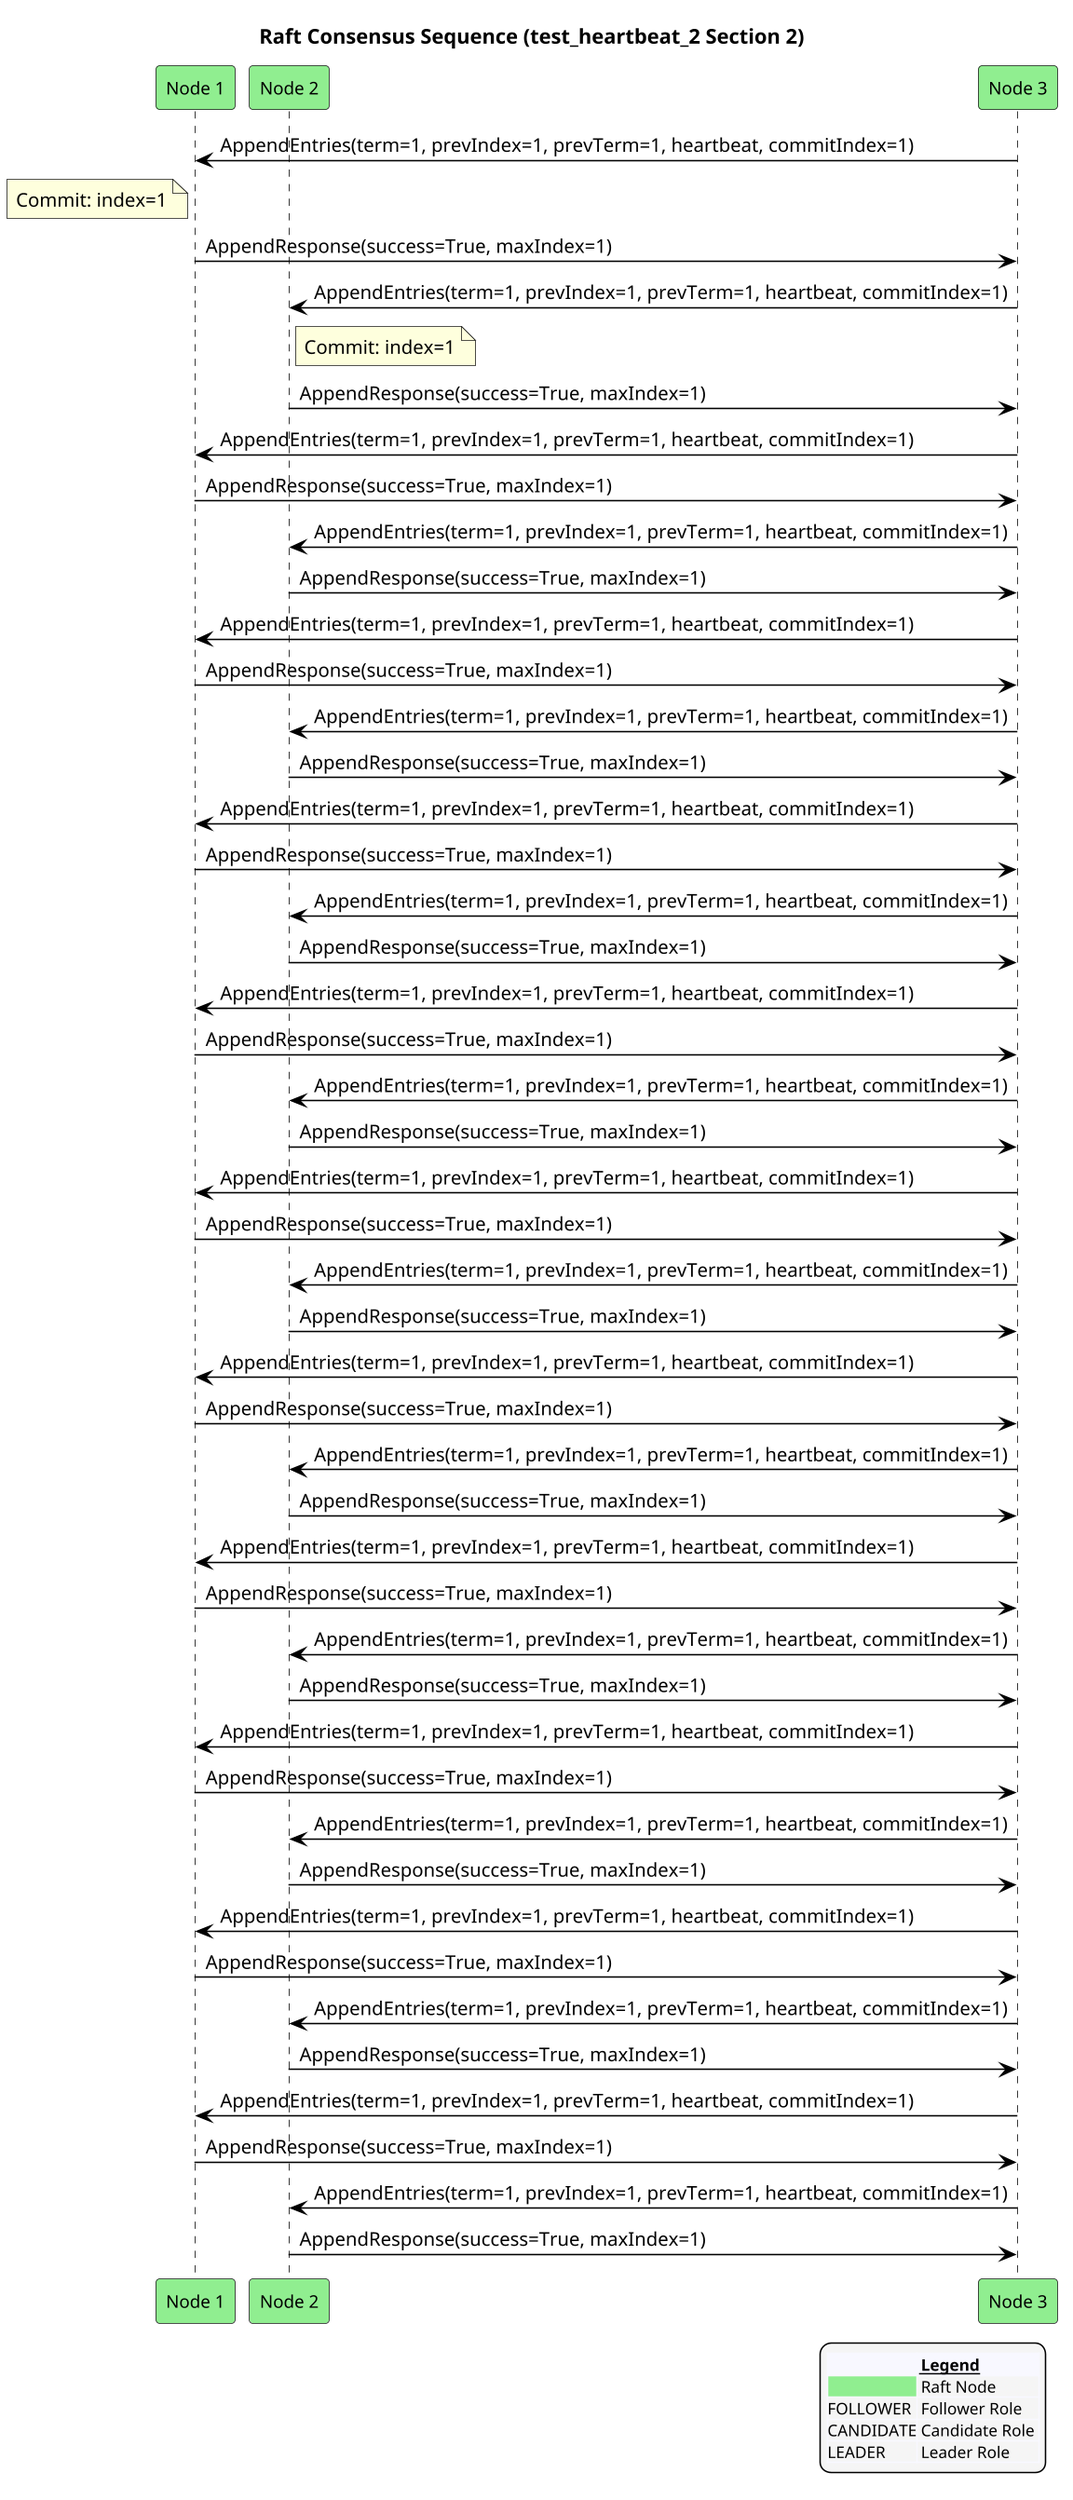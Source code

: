 @startuml
!pragma ratio 0.7
skinparam dpi 150
skinparam monochrome false
skinparam sequence {
  ArrowColor Black
  ActorBorderColor Black
  LifeLineBorderColor Black
  ParticipantFontSize 12
  Padding 10
}
skinparam legend {
  BackgroundColor #F5F5F5
  FontSize 11
}
title Raft Consensus Sequence (test_heartbeat_2 Section 2)

participant "Node 1" as n1 order 10 #Lightgreen
participant "Node 2" as n2 order 20 #Lightgreen
participant "Node 3" as n3 order 30 #Lightgreen
n3 -> n1: AppendEntries(term=1, prevIndex=1, prevTerm=1, heartbeat, commitIndex=1)
note left of n1: Commit: index=1
n1 -> n3: AppendResponse(success=True, maxIndex=1)
n3 -> n2: AppendEntries(term=1, prevIndex=1, prevTerm=1, heartbeat, commitIndex=1)
note right of n2: Commit: index=1
n2 -> n3: AppendResponse(success=True, maxIndex=1)
n3 -> n1: AppendEntries(term=1, prevIndex=1, prevTerm=1, heartbeat, commitIndex=1)
n1 -> n3: AppendResponse(success=True, maxIndex=1)
n3 -> n2: AppendEntries(term=1, prevIndex=1, prevTerm=1, heartbeat, commitIndex=1)
n2 -> n3: AppendResponse(success=True, maxIndex=1)
n3 -> n1: AppendEntries(term=1, prevIndex=1, prevTerm=1, heartbeat, commitIndex=1)
n1 -> n3: AppendResponse(success=True, maxIndex=1)
n3 -> n2: AppendEntries(term=1, prevIndex=1, prevTerm=1, heartbeat, commitIndex=1)
n2 -> n3: AppendResponse(success=True, maxIndex=1)
n3 -> n1: AppendEntries(term=1, prevIndex=1, prevTerm=1, heartbeat, commitIndex=1)
n1 -> n3: AppendResponse(success=True, maxIndex=1)
n3 -> n2: AppendEntries(term=1, prevIndex=1, prevTerm=1, heartbeat, commitIndex=1)
n2 -> n3: AppendResponse(success=True, maxIndex=1)
n3 -> n1: AppendEntries(term=1, prevIndex=1, prevTerm=1, heartbeat, commitIndex=1)
n1 -> n3: AppendResponse(success=True, maxIndex=1)
n3 -> n2: AppendEntries(term=1, prevIndex=1, prevTerm=1, heartbeat, commitIndex=1)
n2 -> n3: AppendResponse(success=True, maxIndex=1)
n3 -> n1: AppendEntries(term=1, prevIndex=1, prevTerm=1, heartbeat, commitIndex=1)
n1 -> n3: AppendResponse(success=True, maxIndex=1)
n3 -> n2: AppendEntries(term=1, prevIndex=1, prevTerm=1, heartbeat, commitIndex=1)
n2 -> n3: AppendResponse(success=True, maxIndex=1)
n3 -> n1: AppendEntries(term=1, prevIndex=1, prevTerm=1, heartbeat, commitIndex=1)
n1 -> n3: AppendResponse(success=True, maxIndex=1)
n3 -> n2: AppendEntries(term=1, prevIndex=1, prevTerm=1, heartbeat, commitIndex=1)
n2 -> n3: AppendResponse(success=True, maxIndex=1)
n3 -> n1: AppendEntries(term=1, prevIndex=1, prevTerm=1, heartbeat, commitIndex=1)
n1 -> n3: AppendResponse(success=True, maxIndex=1)
n3 -> n2: AppendEntries(term=1, prevIndex=1, prevTerm=1, heartbeat, commitIndex=1)
n2 -> n3: AppendResponse(success=True, maxIndex=1)
n3 -> n1: AppendEntries(term=1, prevIndex=1, prevTerm=1, heartbeat, commitIndex=1)
n1 -> n3: AppendResponse(success=True, maxIndex=1)
n3 -> n2: AppendEntries(term=1, prevIndex=1, prevTerm=1, heartbeat, commitIndex=1)
n2 -> n3: AppendResponse(success=True, maxIndex=1)
n3 -> n1: AppendEntries(term=1, prevIndex=1, prevTerm=1, heartbeat, commitIndex=1)
n1 -> n3: AppendResponse(success=True, maxIndex=1)
n3 -> n2: AppendEntries(term=1, prevIndex=1, prevTerm=1, heartbeat, commitIndex=1)
n2 -> n3: AppendResponse(success=True, maxIndex=1)
n3 -> n1: AppendEntries(term=1, prevIndex=1, prevTerm=1, heartbeat, commitIndex=1)
n1 -> n3: AppendResponse(success=True, maxIndex=1)
n3 -> n2: AppendEntries(term=1, prevIndex=1, prevTerm=1, heartbeat, commitIndex=1)
n2 -> n3: AppendResponse(success=True, maxIndex=1)

legend right
  <#GhostWhite,#GhostWhite>|      |= __Legend__ |
  |<#Lightgreen>| Raft Node |
  |FOLLOWER| Follower Role |
  |CANDIDATE| Candidate Role |
  |LEADER| Leader Role |
endlegend
@enduml
